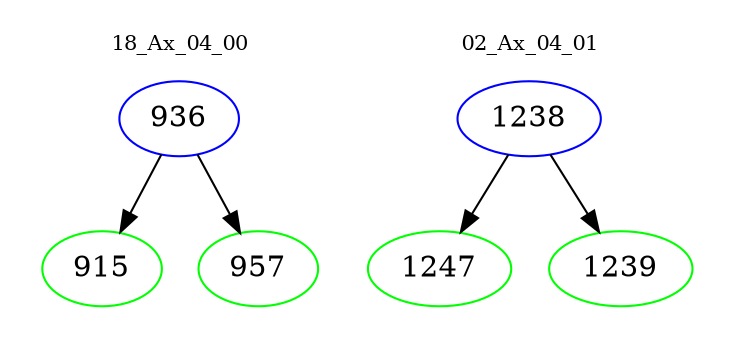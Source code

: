 digraph{
subgraph cluster_0 {
color = white
label = "18_Ax_04_00";
fontsize=10;
T0_936 [label="936", color="blue"]
T0_936 -> T0_915 [color="black"]
T0_915 [label="915", color="green"]
T0_936 -> T0_957 [color="black"]
T0_957 [label="957", color="green"]
}
subgraph cluster_1 {
color = white
label = "02_Ax_04_01";
fontsize=10;
T1_1238 [label="1238", color="blue"]
T1_1238 -> T1_1247 [color="black"]
T1_1247 [label="1247", color="green"]
T1_1238 -> T1_1239 [color="black"]
T1_1239 [label="1239", color="green"]
}
}
